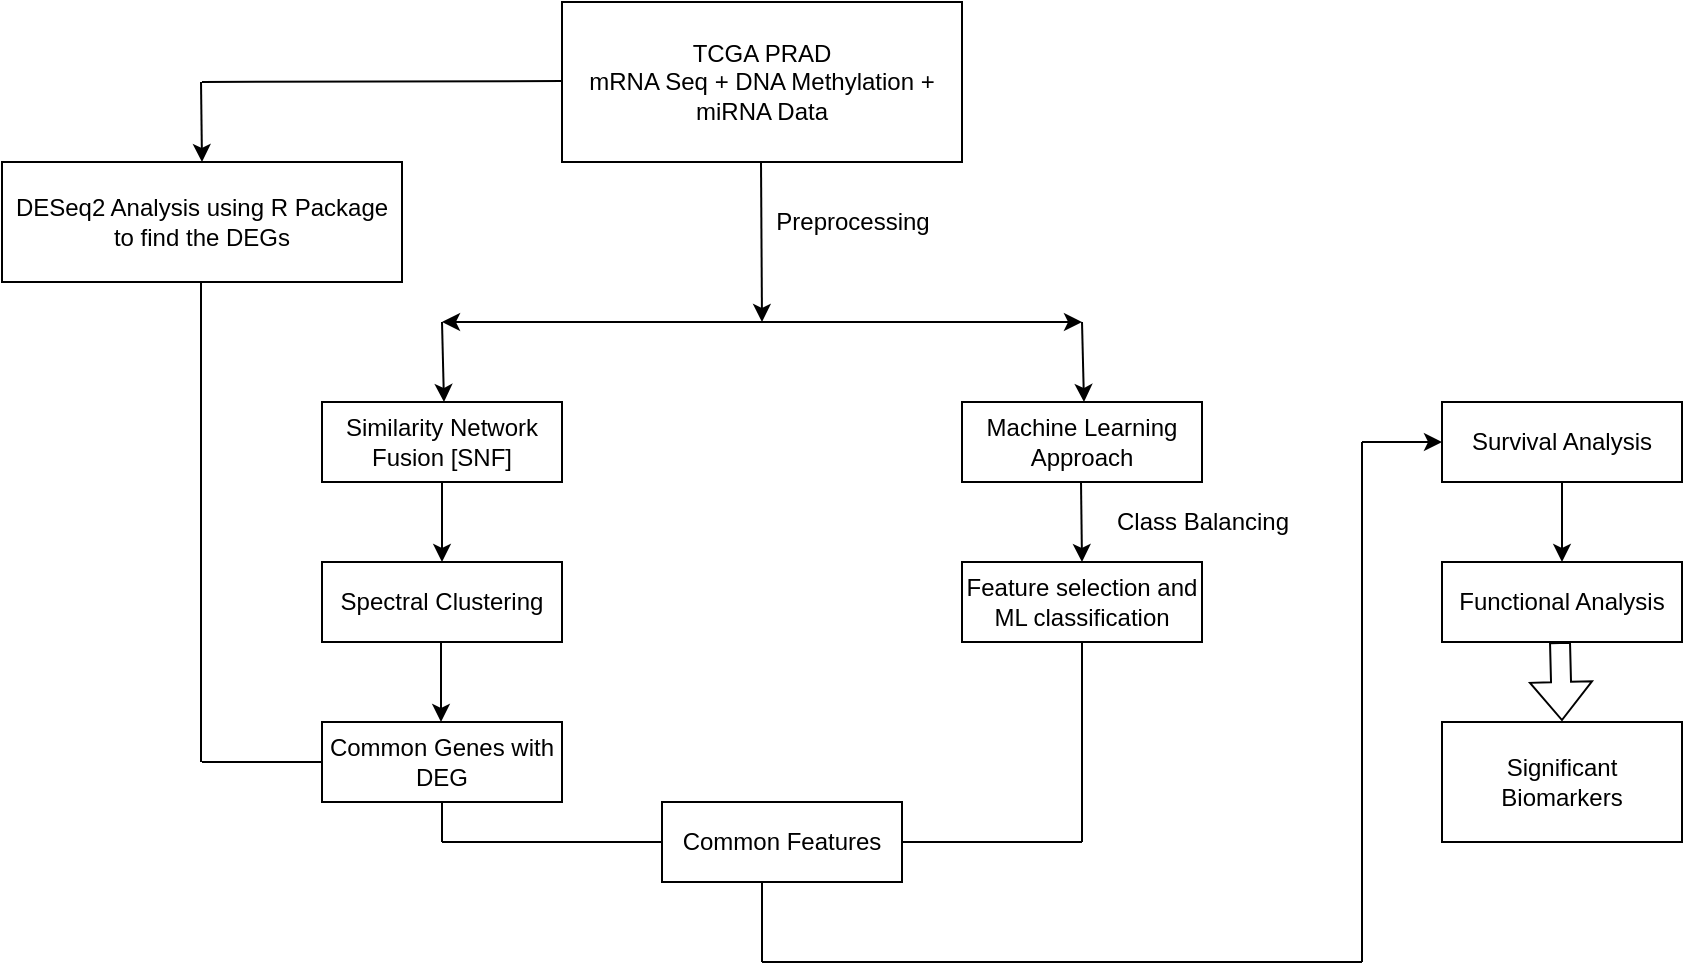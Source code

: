 <mxfile version="17.2.4" type="github">
  <diagram id="j0902IpOVwyLMIetc3J5" name="Page-1">
    <mxGraphModel dx="1186" dy="513" grid="1" gridSize="10" guides="1" tooltips="1" connect="1" arrows="1" fold="1" page="1" pageScale="1" pageWidth="850" pageHeight="1100" math="0" shadow="0">
      <root>
        <mxCell id="0" />
        <mxCell id="1" parent="0" />
        <mxCell id="rh65HOswH6CEOxOd31zA-1" value="TCGA PRAD&lt;br&gt;mRNA Seq + DNA Methylation + miRNA Data" style="rounded=0;whiteSpace=wrap;html=1;" parent="1" vertex="1">
          <mxGeometry x="320" y="40" width="200" height="80" as="geometry" />
        </mxCell>
        <mxCell id="rh65HOswH6CEOxOd31zA-2" value="" style="endArrow=classic;html=1;rounded=0;" parent="1" edge="1">
          <mxGeometry width="50" height="50" relative="1" as="geometry">
            <mxPoint x="419.5" y="120" as="sourcePoint" />
            <mxPoint x="420" y="200" as="targetPoint" />
          </mxGeometry>
        </mxCell>
        <mxCell id="rh65HOswH6CEOxOd31zA-3" value="" style="endArrow=classic;html=1;rounded=0;" parent="1" edge="1">
          <mxGeometry width="50" height="50" relative="1" as="geometry">
            <mxPoint x="419.5" y="200" as="sourcePoint" />
            <mxPoint x="580" y="200" as="targetPoint" />
          </mxGeometry>
        </mxCell>
        <mxCell id="rh65HOswH6CEOxOd31zA-4" value="" style="endArrow=classic;html=1;rounded=0;" parent="1" edge="1">
          <mxGeometry width="50" height="50" relative="1" as="geometry">
            <mxPoint x="419.5" y="200" as="sourcePoint" />
            <mxPoint x="260" y="200" as="targetPoint" />
          </mxGeometry>
        </mxCell>
        <mxCell id="rh65HOswH6CEOxOd31zA-5" value="" style="endArrow=classic;html=1;rounded=0;" parent="1" edge="1">
          <mxGeometry width="50" height="50" relative="1" as="geometry">
            <mxPoint x="260" y="200" as="sourcePoint" />
            <mxPoint x="261" y="240" as="targetPoint" />
          </mxGeometry>
        </mxCell>
        <mxCell id="rh65HOswH6CEOxOd31zA-6" value="" style="endArrow=classic;html=1;rounded=0;" parent="1" edge="1">
          <mxGeometry width="50" height="50" relative="1" as="geometry">
            <mxPoint x="580" y="200" as="sourcePoint" />
            <mxPoint x="581" y="240" as="targetPoint" />
          </mxGeometry>
        </mxCell>
        <mxCell id="rh65HOswH6CEOxOd31zA-7" value="Similarity Network Fusion [SNF]" style="rounded=0;whiteSpace=wrap;html=1;" parent="1" vertex="1">
          <mxGeometry x="200" y="240" width="120" height="40" as="geometry" />
        </mxCell>
        <mxCell id="rh65HOswH6CEOxOd31zA-9" value="Machine Learning Approach" style="rounded=0;whiteSpace=wrap;html=1;" parent="1" vertex="1">
          <mxGeometry x="520" y="240" width="120" height="40" as="geometry" />
        </mxCell>
        <mxCell id="rh65HOswH6CEOxOd31zA-10" value="Preprocessing" style="text;html=1;align=center;verticalAlign=middle;resizable=0;points=[];autosize=1;strokeColor=none;fillColor=none;" parent="1" vertex="1">
          <mxGeometry x="420" y="140" width="90" height="20" as="geometry" />
        </mxCell>
        <mxCell id="rh65HOswH6CEOxOd31zA-11" value="" style="endArrow=classic;html=1;rounded=0;" parent="1" edge="1">
          <mxGeometry width="50" height="50" relative="1" as="geometry">
            <mxPoint x="579.5" y="280" as="sourcePoint" />
            <mxPoint x="580" y="320" as="targetPoint" />
          </mxGeometry>
        </mxCell>
        <mxCell id="rh65HOswH6CEOxOd31zA-12" value="Class Balancing" style="text;html=1;align=center;verticalAlign=middle;resizable=0;points=[];autosize=1;strokeColor=none;fillColor=none;" parent="1" vertex="1">
          <mxGeometry x="590" y="290" width="100" height="20" as="geometry" />
        </mxCell>
        <mxCell id="rh65HOswH6CEOxOd31zA-13" value="Feature selection and ML classification" style="rounded=0;whiteSpace=wrap;html=1;" parent="1" vertex="1">
          <mxGeometry x="520" y="320" width="120" height="40" as="geometry" />
        </mxCell>
        <mxCell id="rh65HOswH6CEOxOd31zA-14" value="" style="endArrow=classic;html=1;rounded=0;entryX=0.5;entryY=0;entryDx=0;entryDy=0;" parent="1" source="rh65HOswH6CEOxOd31zA-7" target="LGjLj9YNikuYiqwIFQs5-4" edge="1">
          <mxGeometry width="50" height="50" relative="1" as="geometry">
            <mxPoint x="420" y="520" as="sourcePoint" />
            <mxPoint x="200" y="400" as="targetPoint" />
          </mxGeometry>
        </mxCell>
        <mxCell id="LGjLj9YNikuYiqwIFQs5-1" value="DESeq2 Analysis using R Package to find the DEGs" style="rounded=0;whiteSpace=wrap;html=1;" parent="1" vertex="1">
          <mxGeometry x="40" y="120" width="200" height="60" as="geometry" />
        </mxCell>
        <mxCell id="LGjLj9YNikuYiqwIFQs5-2" value="" style="endArrow=none;html=1;rounded=0;" parent="1" edge="1">
          <mxGeometry width="50" height="50" relative="1" as="geometry">
            <mxPoint x="140" y="80" as="sourcePoint" />
            <mxPoint x="320" y="79.5" as="targetPoint" />
          </mxGeometry>
        </mxCell>
        <mxCell id="LGjLj9YNikuYiqwIFQs5-3" value="" style="endArrow=classic;html=1;rounded=0;" parent="1" edge="1">
          <mxGeometry width="50" height="50" relative="1" as="geometry">
            <mxPoint x="139.5" y="80" as="sourcePoint" />
            <mxPoint x="140" y="120" as="targetPoint" />
          </mxGeometry>
        </mxCell>
        <mxCell id="LGjLj9YNikuYiqwIFQs5-4" value="Spectral Clustering" style="rounded=0;whiteSpace=wrap;html=1;" parent="1" vertex="1">
          <mxGeometry x="200" y="320" width="120" height="40" as="geometry" />
        </mxCell>
        <mxCell id="LGjLj9YNikuYiqwIFQs5-5" value="" style="endArrow=classic;html=1;rounded=0;" parent="1" edge="1">
          <mxGeometry width="50" height="50" relative="1" as="geometry">
            <mxPoint x="259.5" y="360" as="sourcePoint" />
            <mxPoint x="259.5" y="400" as="targetPoint" />
          </mxGeometry>
        </mxCell>
        <mxCell id="LGjLj9YNikuYiqwIFQs5-6" value="" style="endArrow=none;html=1;rounded=0;" parent="1" edge="1">
          <mxGeometry width="50" height="50" relative="1" as="geometry">
            <mxPoint x="139.5" y="420" as="sourcePoint" />
            <mxPoint x="139.5" y="180" as="targetPoint" />
          </mxGeometry>
        </mxCell>
        <mxCell id="LGjLj9YNikuYiqwIFQs5-8" value="Common Genes with DEG" style="rounded=0;whiteSpace=wrap;html=1;" parent="1" vertex="1">
          <mxGeometry x="200" y="400" width="120" height="40" as="geometry" />
        </mxCell>
        <mxCell id="LGjLj9YNikuYiqwIFQs5-9" value="" style="endArrow=none;html=1;rounded=0;entryX=0;entryY=0.5;entryDx=0;entryDy=0;" parent="1" target="LGjLj9YNikuYiqwIFQs5-8" edge="1">
          <mxGeometry width="50" height="50" relative="1" as="geometry">
            <mxPoint x="140" y="420" as="sourcePoint" />
            <mxPoint x="140" y="500" as="targetPoint" />
          </mxGeometry>
        </mxCell>
        <mxCell id="LGjLj9YNikuYiqwIFQs5-11" value="Common Features" style="rounded=0;whiteSpace=wrap;html=1;" parent="1" vertex="1">
          <mxGeometry x="370" y="440" width="120" height="40" as="geometry" />
        </mxCell>
        <mxCell id="LGjLj9YNikuYiqwIFQs5-12" value="" style="endArrow=none;html=1;rounded=0;" parent="1" edge="1">
          <mxGeometry width="50" height="50" relative="1" as="geometry">
            <mxPoint x="260" y="460" as="sourcePoint" />
            <mxPoint x="260" y="440" as="targetPoint" />
          </mxGeometry>
        </mxCell>
        <mxCell id="LGjLj9YNikuYiqwIFQs5-13" value="" style="endArrow=none;html=1;rounded=0;" parent="1" target="LGjLj9YNikuYiqwIFQs5-11" edge="1">
          <mxGeometry width="50" height="50" relative="1" as="geometry">
            <mxPoint x="260" y="460" as="sourcePoint" />
            <mxPoint x="310" y="410" as="targetPoint" />
          </mxGeometry>
        </mxCell>
        <mxCell id="LGjLj9YNikuYiqwIFQs5-14" value="" style="endArrow=none;html=1;rounded=0;" parent="1" edge="1">
          <mxGeometry width="50" height="50" relative="1" as="geometry">
            <mxPoint x="580" y="460" as="sourcePoint" />
            <mxPoint x="580" y="360" as="targetPoint" />
          </mxGeometry>
        </mxCell>
        <mxCell id="LGjLj9YNikuYiqwIFQs5-15" value="" style="endArrow=none;html=1;rounded=0;" parent="1" edge="1">
          <mxGeometry width="50" height="50" relative="1" as="geometry">
            <mxPoint x="490" y="460" as="sourcePoint" />
            <mxPoint x="580" y="460" as="targetPoint" />
          </mxGeometry>
        </mxCell>
        <mxCell id="LGjLj9YNikuYiqwIFQs5-16" value="Survival Analysis" style="rounded=0;whiteSpace=wrap;html=1;" parent="1" vertex="1">
          <mxGeometry x="760" y="240" width="120" height="40" as="geometry" />
        </mxCell>
        <mxCell id="LGjLj9YNikuYiqwIFQs5-17" value="Functional Analysis" style="rounded=0;whiteSpace=wrap;html=1;" parent="1" vertex="1">
          <mxGeometry x="760" y="320" width="120" height="40" as="geometry" />
        </mxCell>
        <mxCell id="LGjLj9YNikuYiqwIFQs5-18" value="" style="endArrow=none;html=1;rounded=0;" parent="1" edge="1">
          <mxGeometry width="50" height="50" relative="1" as="geometry">
            <mxPoint x="420" y="520" as="sourcePoint" />
            <mxPoint x="420" y="480" as="targetPoint" />
          </mxGeometry>
        </mxCell>
        <mxCell id="LGjLj9YNikuYiqwIFQs5-19" value="" style="endArrow=none;html=1;rounded=0;" parent="1" edge="1">
          <mxGeometry width="50" height="50" relative="1" as="geometry">
            <mxPoint x="420" y="520" as="sourcePoint" />
            <mxPoint x="720" y="520" as="targetPoint" />
          </mxGeometry>
        </mxCell>
        <mxCell id="LGjLj9YNikuYiqwIFQs5-20" value="" style="endArrow=none;html=1;rounded=0;" parent="1" edge="1">
          <mxGeometry width="50" height="50" relative="1" as="geometry">
            <mxPoint x="720" y="520" as="sourcePoint" />
            <mxPoint x="720" y="260" as="targetPoint" />
          </mxGeometry>
        </mxCell>
        <mxCell id="LGjLj9YNikuYiqwIFQs5-22" value="" style="endArrow=classic;html=1;rounded=0;entryX=0;entryY=0.5;entryDx=0;entryDy=0;" parent="1" target="LGjLj9YNikuYiqwIFQs5-16" edge="1">
          <mxGeometry width="50" height="50" relative="1" as="geometry">
            <mxPoint x="720" y="260" as="sourcePoint" />
            <mxPoint x="770" y="210" as="targetPoint" />
          </mxGeometry>
        </mxCell>
        <mxCell id="LGjLj9YNikuYiqwIFQs5-23" value="" style="endArrow=classic;html=1;rounded=0;entryX=0.5;entryY=0;entryDx=0;entryDy=0;" parent="1" target="LGjLj9YNikuYiqwIFQs5-17" edge="1">
          <mxGeometry width="50" height="50" relative="1" as="geometry">
            <mxPoint x="820" y="280" as="sourcePoint" />
            <mxPoint x="870" y="230" as="targetPoint" />
          </mxGeometry>
        </mxCell>
        <mxCell id="LGjLj9YNikuYiqwIFQs5-24" value="Significant Biomarkers" style="rounded=0;whiteSpace=wrap;html=1;" parent="1" vertex="1">
          <mxGeometry x="760" y="400" width="120" height="60" as="geometry" />
        </mxCell>
        <mxCell id="LGjLj9YNikuYiqwIFQs5-26" value="" style="shape=flexArrow;endArrow=classic;html=1;rounded=0;entryX=0.425;entryY=-0.008;entryDx=0;entryDy=0;entryPerimeter=0;" parent="1" edge="1">
          <mxGeometry width="50" height="50" relative="1" as="geometry">
            <mxPoint x="819" y="360" as="sourcePoint" />
            <mxPoint x="820" y="399.52" as="targetPoint" />
          </mxGeometry>
        </mxCell>
      </root>
    </mxGraphModel>
  </diagram>
</mxfile>
